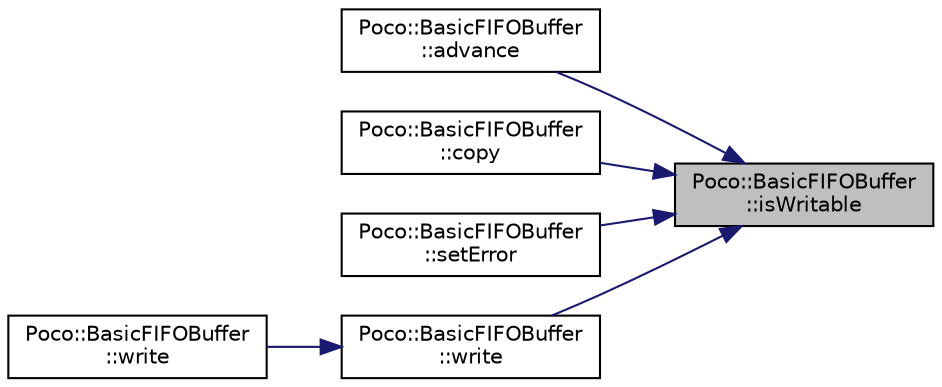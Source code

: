 digraph "Poco::BasicFIFOBuffer::isWritable"
{
 // LATEX_PDF_SIZE
  edge [fontname="Helvetica",fontsize="10",labelfontname="Helvetica",labelfontsize="10"];
  node [fontname="Helvetica",fontsize="10",shape=record];
  rankdir="RL";
  Node1 [label="Poco::BasicFIFOBuffer\l::isWritable",height=0.2,width=0.4,color="black", fillcolor="grey75", style="filled", fontcolor="black",tooltip=" "];
  Node1 -> Node2 [dir="back",color="midnightblue",fontsize="10",style="solid"];
  Node2 [label="Poco::BasicFIFOBuffer\l::advance",height=0.2,width=0.4,color="black", fillcolor="white", style="filled",URL="$classPoco_1_1BasicFIFOBuffer.html#a57fe6b6ef5c229d51a8aec22eefbb6ae",tooltip=" "];
  Node1 -> Node3 [dir="back",color="midnightblue",fontsize="10",style="solid"];
  Node3 [label="Poco::BasicFIFOBuffer\l::copy",height=0.2,width=0.4,color="black", fillcolor="white", style="filled",URL="$classPoco_1_1BasicFIFOBuffer.html#aa2293652ceba519620d908ee6e06fe88",tooltip=" "];
  Node1 -> Node4 [dir="back",color="midnightblue",fontsize="10",style="solid"];
  Node4 [label="Poco::BasicFIFOBuffer\l::setError",height=0.2,width=0.4,color="black", fillcolor="white", style="filled",URL="$classPoco_1_1BasicFIFOBuffer.html#a8a95f9ea3aa869f9ffd894816835d70a",tooltip=" "];
  Node1 -> Node5 [dir="back",color="midnightblue",fontsize="10",style="solid"];
  Node5 [label="Poco::BasicFIFOBuffer\l::write",height=0.2,width=0.4,color="black", fillcolor="white", style="filled",URL="$classPoco_1_1BasicFIFOBuffer.html#a704ce5abb458526710ff90b2916701bd",tooltip=" "];
  Node5 -> Node6 [dir="back",color="midnightblue",fontsize="10",style="solid"];
  Node6 [label="Poco::BasicFIFOBuffer\l::write",height=0.2,width=0.4,color="black", fillcolor="white", style="filled",URL="$classPoco_1_1BasicFIFOBuffer.html#a76afe94a9065a7511e5069e80b01870a",tooltip=" "];
}
